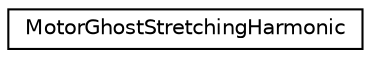 digraph "Graphical Class Hierarchy"
{
 // INTERACTIVE_SVG=YES
  edge [fontname="Helvetica",fontsize="10",labelfontname="Helvetica",labelfontsize="10"];
  node [fontname="Helvetica",fontsize="10",shape=record];
  rankdir="LR";
  Node0 [label="MotorGhostStretchingHarmonic",height=0.2,width=0.4,color="black", fillcolor="white", style="filled",URL="$classMotorGhostStretchingHarmonic.html",tooltip="A harmonic potential used by the MotorGhostStretching template. "];
}
